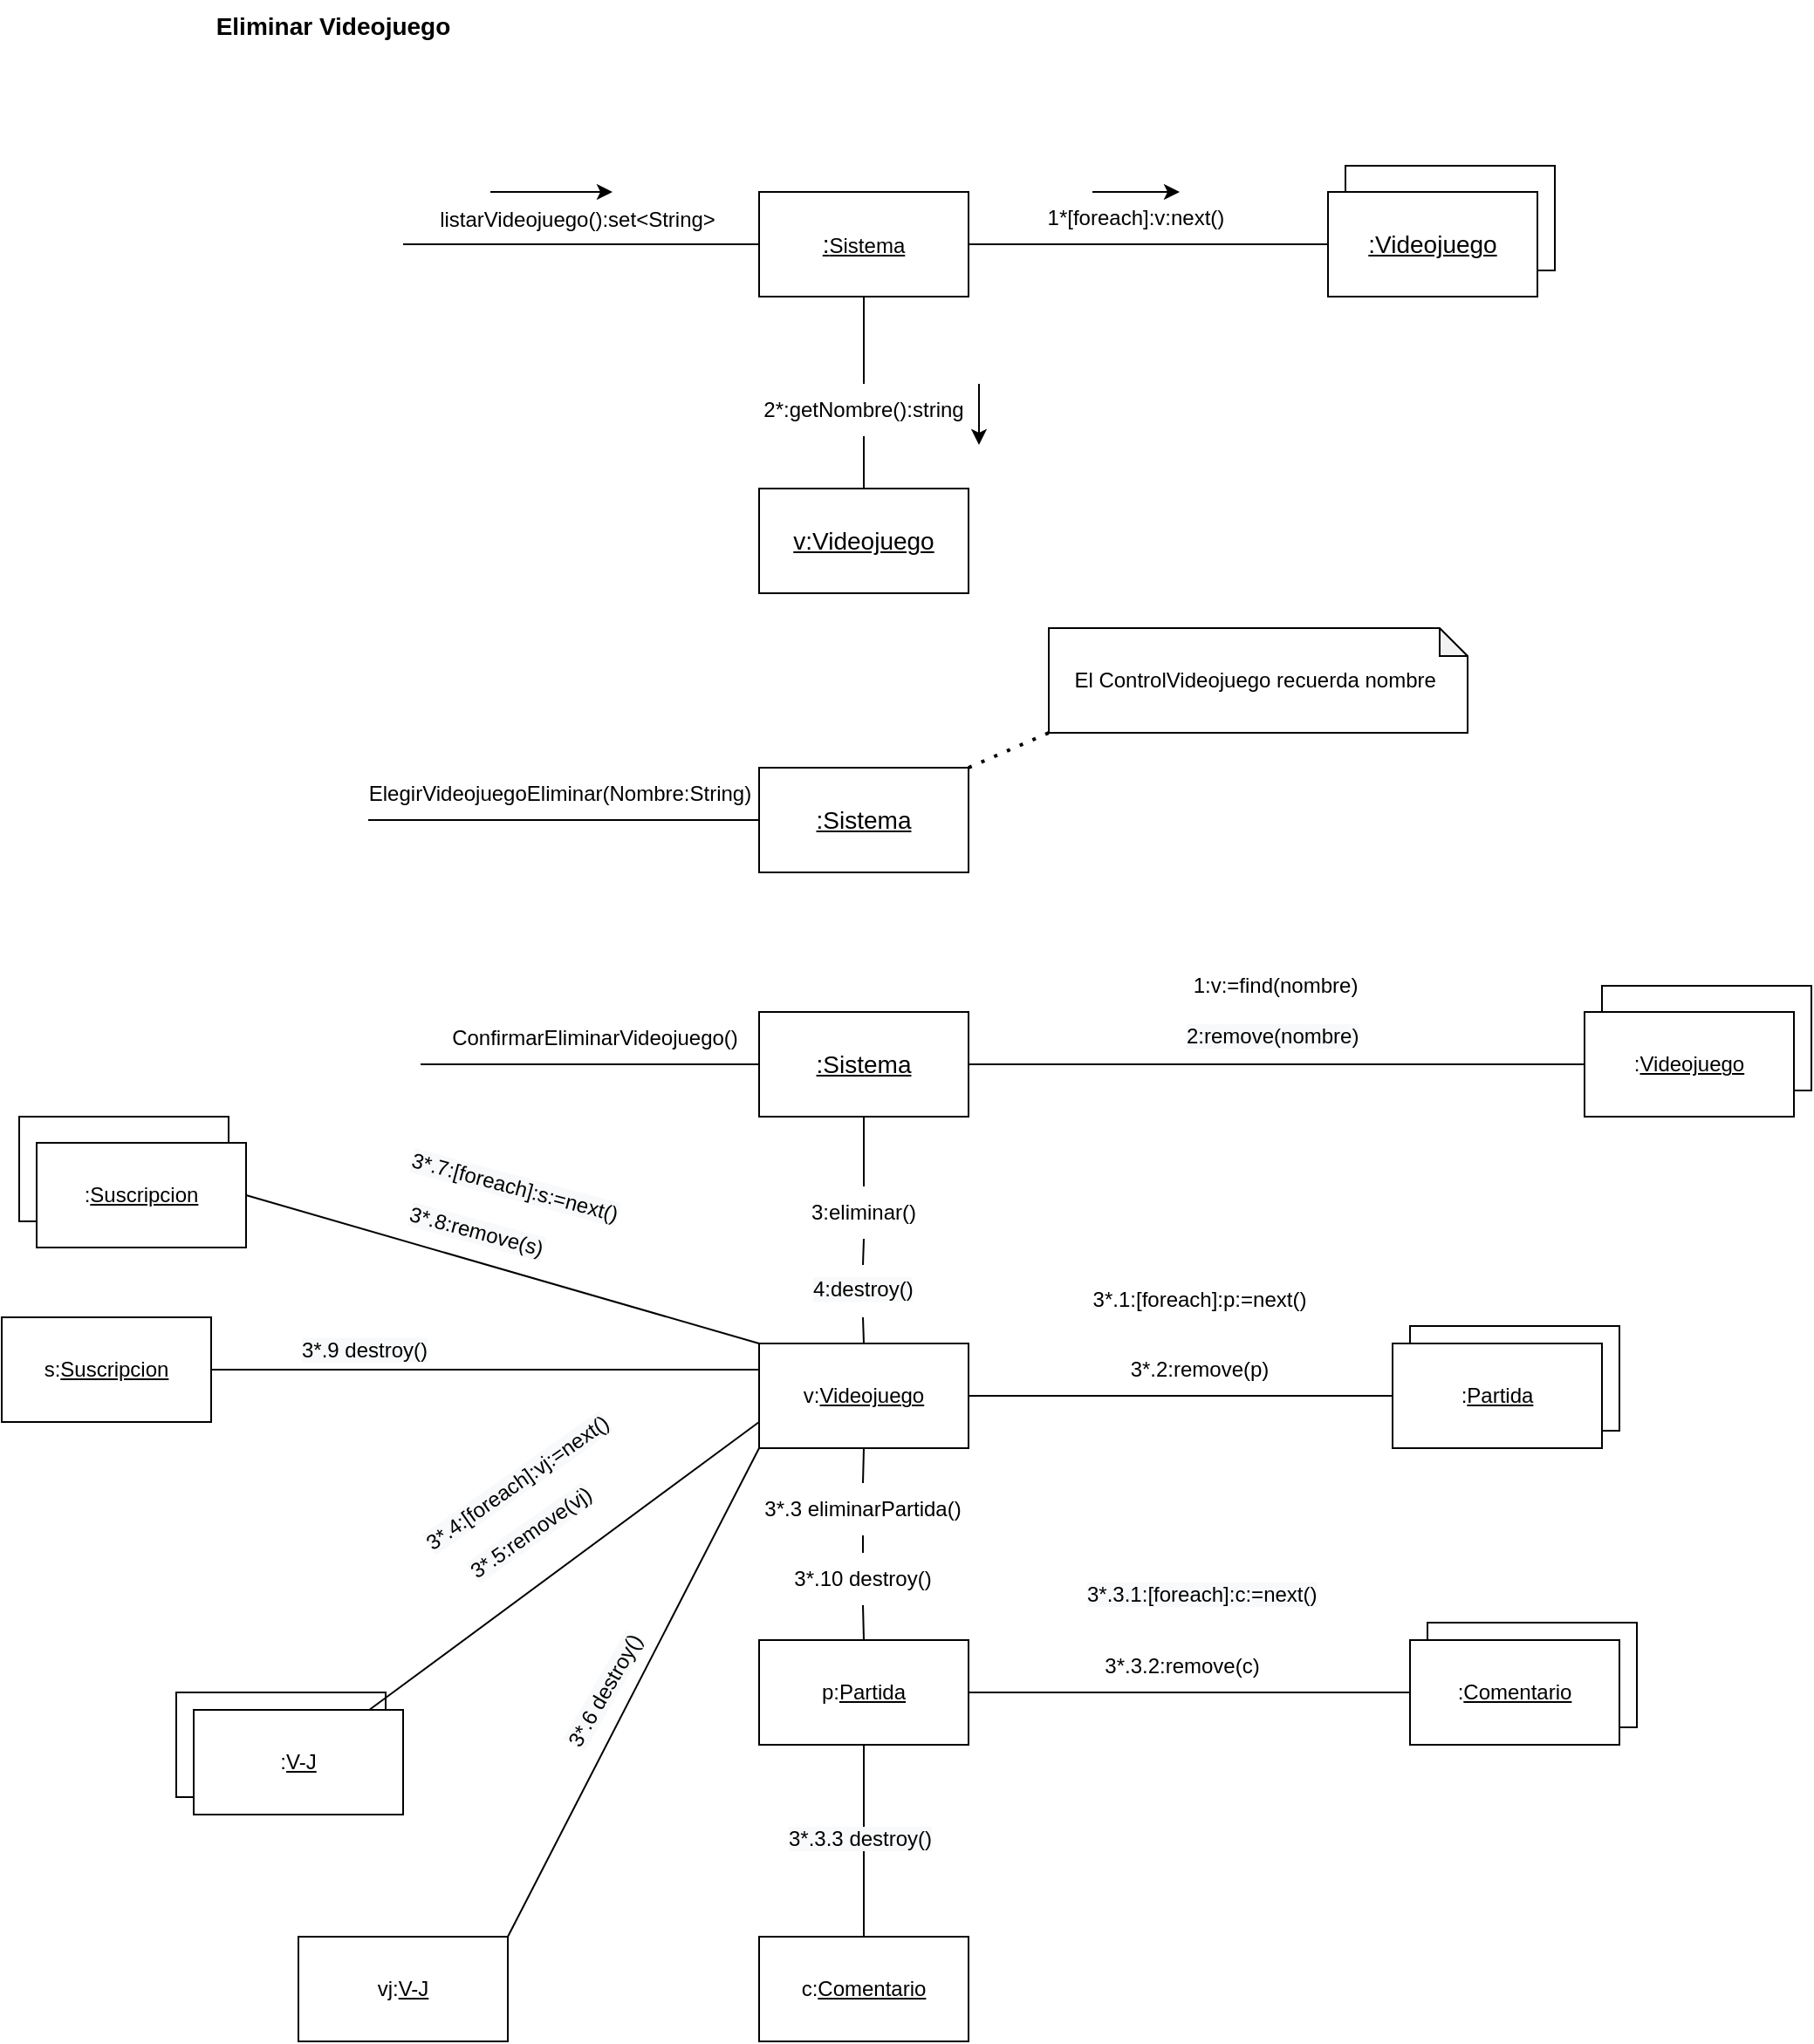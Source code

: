 <mxfile version="18.1.3" type="device"><diagram id="JXAVeyuk3tKR05udLBuu" name="Página-1"><mxGraphModel dx="2173" dy="831" grid="1" gridSize="10" guides="1" tooltips="1" connect="1" arrows="1" fold="1" page="1" pageScale="1" pageWidth="827" pageHeight="1169" math="0" shadow="0"><root><mxCell id="0"/><mxCell id="1" parent="0"/><mxCell id="dplmq2VES1DK9lik2DYt-72" value="" style="rounded=0;whiteSpace=wrap;html=1;fontSize=12;" parent="1" vertex="1"><mxGeometry x="-70" y="660" width="120" height="60" as="geometry"/></mxCell><mxCell id="dplmq2VES1DK9lik2DYt-59" value=":&lt;u&gt;Puntaje&lt;/u&gt;" style="rounded=0;whiteSpace=wrap;html=1;fontSize=12;" parent="1" vertex="1"><mxGeometry x="20" y="990" width="120" height="60" as="geometry"/></mxCell><mxCell id="dplmq2VES1DK9lik2DYt-37" value=":&lt;u&gt;Partida&lt;/u&gt;" style="rounded=0;whiteSpace=wrap;html=1;fontSize=12;" parent="1" vertex="1"><mxGeometry x="727" y="780" width="120" height="60" as="geometry"/></mxCell><mxCell id="dplmq2VES1DK9lik2DYt-30" value="" style="rounded=0;whiteSpace=wrap;html=1;fontSize=12;" parent="1" vertex="1"><mxGeometry x="837" y="585" width="120" height="60" as="geometry"/></mxCell><mxCell id="dplmq2VES1DK9lik2DYt-7" value="&lt;u&gt;:Videojuego&lt;/u&gt;" style="rounded=0;whiteSpace=wrap;html=1;fontSize=14;" parent="1" vertex="1"><mxGeometry x="690" y="115" width="120" height="60" as="geometry"/></mxCell><mxCell id="dplmq2VES1DK9lik2DYt-1" value="&lt;b&gt;&lt;font style=&quot;font-size: 14px;&quot;&gt;Eliminar Videojuego&lt;/font&gt;&lt;/b&gt;" style="text;html=1;strokeColor=none;fillColor=none;align=center;verticalAlign=middle;whiteSpace=wrap;rounded=0;" parent="1" vertex="1"><mxGeometry x="20" y="20" width="180" height="30" as="geometry"/></mxCell><mxCell id="dplmq2VES1DK9lik2DYt-2" value="" style="endArrow=none;html=1;rounded=0;fontSize=14;" parent="1" edge="1"><mxGeometry width="50" height="50" relative="1" as="geometry"><mxPoint x="150" y="160" as="sourcePoint"/><mxPoint x="360" y="160" as="targetPoint"/></mxGeometry></mxCell><mxCell id="dplmq2VES1DK9lik2DYt-3" value="&lt;font style=&quot;font-size: 12px;&quot;&gt;listarVideojuego():set&amp;lt;String&amp;gt;&lt;/font&gt;" style="text;html=1;strokeColor=none;fillColor=none;align=center;verticalAlign=middle;whiteSpace=wrap;rounded=0;fontSize=14;" parent="1" vertex="1"><mxGeometry x="220" y="130" width="60" height="30" as="geometry"/></mxCell><mxCell id="dplmq2VES1DK9lik2DYt-4" value="&lt;u&gt;:&lt;span style=&quot;font-size: 12px;&quot;&gt;Sistema&lt;/span&gt;&lt;/u&gt;" style="rounded=0;whiteSpace=wrap;html=1;fontSize=14;" parent="1" vertex="1"><mxGeometry x="354" y="130" width="120" height="60" as="geometry"/></mxCell><mxCell id="dplmq2VES1DK9lik2DYt-5" value="&lt;u&gt;:Videojuego&lt;/u&gt;" style="rounded=0;whiteSpace=wrap;html=1;fontSize=14;" parent="1" vertex="1"><mxGeometry x="680" y="130" width="120" height="60" as="geometry"/></mxCell><mxCell id="dplmq2VES1DK9lik2DYt-6" value="" style="endArrow=none;html=1;rounded=0;fontSize=12;entryX=0;entryY=0.5;entryDx=0;entryDy=0;exitX=1;exitY=0.5;exitDx=0;exitDy=0;" parent="1" source="dplmq2VES1DK9lik2DYt-4" target="dplmq2VES1DK9lik2DYt-5" edge="1"><mxGeometry width="50" height="50" relative="1" as="geometry"><mxPoint x="390" y="300" as="sourcePoint"/><mxPoint x="440" y="250" as="targetPoint"/></mxGeometry></mxCell><mxCell id="dplmq2VES1DK9lik2DYt-8" value="&lt;u&gt;v:Videojuego&lt;/u&gt;" style="rounded=0;whiteSpace=wrap;html=1;fontSize=14;" parent="1" vertex="1"><mxGeometry x="354" y="300" width="120" height="60" as="geometry"/></mxCell><mxCell id="dplmq2VES1DK9lik2DYt-9" value="" style="endArrow=none;html=1;rounded=0;fontSize=12;entryX=0.5;entryY=1;entryDx=0;entryDy=0;exitX=0.5;exitY=0;exitDx=0;exitDy=0;startArrow=none;" parent="1" source="dplmq2VES1DK9lik2DYt-11" target="dplmq2VES1DK9lik2DYt-4" edge="1"><mxGeometry width="50" height="50" relative="1" as="geometry"><mxPoint x="390" y="300" as="sourcePoint"/><mxPoint x="440" y="250" as="targetPoint"/></mxGeometry></mxCell><mxCell id="dplmq2VES1DK9lik2DYt-10" value="1*[foreach]:v:next()" style="text;html=1;strokeColor=none;fillColor=none;align=center;verticalAlign=middle;whiteSpace=wrap;rounded=0;fontSize=12;" parent="1" vertex="1"><mxGeometry x="510" y="130" width="120" height="30" as="geometry"/></mxCell><mxCell id="dplmq2VES1DK9lik2DYt-11" value="2*:getNombre():string" style="text;html=1;strokeColor=none;fillColor=none;align=center;verticalAlign=middle;whiteSpace=wrap;rounded=0;fontSize=12;" parent="1" vertex="1"><mxGeometry x="384" y="240" width="60" height="30" as="geometry"/></mxCell><mxCell id="dplmq2VES1DK9lik2DYt-12" value="" style="endArrow=none;html=1;rounded=0;fontSize=12;entryX=0.5;entryY=1;entryDx=0;entryDy=0;exitX=0.5;exitY=0;exitDx=0;exitDy=0;" parent="1" source="dplmq2VES1DK9lik2DYt-8" target="dplmq2VES1DK9lik2DYt-11" edge="1"><mxGeometry width="50" height="50" relative="1" as="geometry"><mxPoint x="414" y="300" as="sourcePoint"/><mxPoint x="414" y="190" as="targetPoint"/></mxGeometry></mxCell><mxCell id="dplmq2VES1DK9lik2DYt-13" value="" style="endArrow=classic;html=1;rounded=0;fontSize=12;" parent="1" edge="1"><mxGeometry width="50" height="50" relative="1" as="geometry"><mxPoint x="545" y="130" as="sourcePoint"/><mxPoint x="595" y="130" as="targetPoint"/></mxGeometry></mxCell><mxCell id="dplmq2VES1DK9lik2DYt-15" value="" style="endArrow=classic;html=1;rounded=0;fontSize=12;" parent="1" edge="1"><mxGeometry width="50" height="50" relative="1" as="geometry"><mxPoint x="480" y="240" as="sourcePoint"/><mxPoint x="480" y="275" as="targetPoint"/></mxGeometry></mxCell><mxCell id="dplmq2VES1DK9lik2DYt-16" value="" style="endArrow=classic;html=1;rounded=0;fontSize=12;" parent="1" edge="1"><mxGeometry width="50" height="50" relative="1" as="geometry"><mxPoint x="200" y="130" as="sourcePoint"/><mxPoint x="270" y="130" as="targetPoint"/></mxGeometry></mxCell><mxCell id="dplmq2VES1DK9lik2DYt-17" value="&lt;u&gt;:Sistema&lt;/u&gt;" style="rounded=0;whiteSpace=wrap;html=1;fontSize=14;" parent="1" vertex="1"><mxGeometry x="354" y="460" width="120" height="60" as="geometry"/></mxCell><mxCell id="dplmq2VES1DK9lik2DYt-18" value="" style="endArrow=none;html=1;rounded=0;fontSize=12;exitX=0;exitY=0.5;exitDx=0;exitDy=0;" parent="1" source="dplmq2VES1DK9lik2DYt-17" edge="1"><mxGeometry width="50" height="50" relative="1" as="geometry"><mxPoint x="450" y="410" as="sourcePoint"/><mxPoint x="130" y="490" as="targetPoint"/></mxGeometry></mxCell><mxCell id="dplmq2VES1DK9lik2DYt-19" value="ElegirVideojuegoEliminar(Nombre:String)" style="text;html=1;strokeColor=none;fillColor=none;align=center;verticalAlign=middle;whiteSpace=wrap;rounded=0;fontSize=12;" parent="1" vertex="1"><mxGeometry x="210" y="460" width="60" height="30" as="geometry"/></mxCell><mxCell id="dplmq2VES1DK9lik2DYt-22" value="El ControlVideojuego recuerda nombre&amp;nbsp;" style="shape=note;whiteSpace=wrap;html=1;backgroundOutline=1;darkOpacity=0.05;fontSize=12;size=16;" parent="1" vertex="1"><mxGeometry x="520" y="380" width="240" height="60" as="geometry"/></mxCell><mxCell id="dplmq2VES1DK9lik2DYt-24" value="" style="endArrow=none;dashed=1;html=1;dashPattern=1 3;strokeWidth=2;rounded=0;fontSize=12;entryX=0;entryY=1;entryDx=0;entryDy=0;entryPerimeter=0;exitX=1;exitY=0;exitDx=0;exitDy=0;" parent="1" source="dplmq2VES1DK9lik2DYt-17" target="dplmq2VES1DK9lik2DYt-22" edge="1"><mxGeometry width="50" height="50" relative="1" as="geometry"><mxPoint x="450" y="510" as="sourcePoint"/><mxPoint x="500" y="460" as="targetPoint"/></mxGeometry></mxCell><mxCell id="dplmq2VES1DK9lik2DYt-26" value="&lt;u&gt;:Sistema&lt;/u&gt;" style="rounded=0;whiteSpace=wrap;html=1;fontSize=14;" parent="1" vertex="1"><mxGeometry x="354" y="600" width="120" height="60" as="geometry"/></mxCell><mxCell id="dplmq2VES1DK9lik2DYt-27" value="" style="endArrow=none;html=1;rounded=0;fontSize=12;entryX=0;entryY=0.5;entryDx=0;entryDy=0;" parent="1" target="dplmq2VES1DK9lik2DYt-26" edge="1"><mxGeometry width="50" height="50" relative="1" as="geometry"><mxPoint x="160" y="630" as="sourcePoint"/><mxPoint x="500" y="560" as="targetPoint"/></mxGeometry></mxCell><mxCell id="dplmq2VES1DK9lik2DYt-28" value="ConfirmarEliminarVideojuego()" style="text;html=1;strokeColor=none;fillColor=none;align=center;verticalAlign=middle;whiteSpace=wrap;rounded=0;fontSize=12;" parent="1" vertex="1"><mxGeometry x="230" y="600" width="60" height="30" as="geometry"/></mxCell><mxCell id="dplmq2VES1DK9lik2DYt-29" value=":&lt;u&gt;Videojuego&lt;/u&gt;" style="rounded=0;whiteSpace=wrap;html=1;fontSize=12;" parent="1" vertex="1"><mxGeometry x="827" y="600" width="120" height="60" as="geometry"/></mxCell><mxCell id="dplmq2VES1DK9lik2DYt-31" value="" style="endArrow=none;html=1;rounded=0;fontSize=12;entryX=0;entryY=0.5;entryDx=0;entryDy=0;exitX=1;exitY=0.5;exitDx=0;exitDy=0;" parent="1" source="dplmq2VES1DK9lik2DYt-26" target="dplmq2VES1DK9lik2DYt-29" edge="1"><mxGeometry width="50" height="50" relative="1" as="geometry"><mxPoint x="580" y="710" as="sourcePoint"/><mxPoint x="630" y="660" as="targetPoint"/></mxGeometry></mxCell><mxCell id="dplmq2VES1DK9lik2DYt-32" value="1:v:=find(nombre)" style="text;html=1;strokeColor=none;fillColor=none;align=center;verticalAlign=middle;whiteSpace=wrap;rounded=0;fontSize=12;" parent="1" vertex="1"><mxGeometry x="620" y="570" width="60" height="30" as="geometry"/></mxCell><mxCell id="dplmq2VES1DK9lik2DYt-33" value="v:&lt;u&gt;Videojuego&lt;/u&gt;" style="rounded=0;whiteSpace=wrap;html=1;fontSize=12;" parent="1" vertex="1"><mxGeometry x="354" y="790" width="120" height="60" as="geometry"/></mxCell><mxCell id="dplmq2VES1DK9lik2DYt-35" value="" style="endArrow=none;html=1;rounded=0;fontSize=12;exitX=0.5;exitY=1;exitDx=0;exitDy=0;entryX=0.5;entryY=0;entryDx=0;entryDy=0;startArrow=none;" parent="1" source="dplmq2VES1DK9lik2DYt-81" target="dplmq2VES1DK9lik2DYt-33" edge="1"><mxGeometry width="50" height="50" relative="1" as="geometry"><mxPoint x="600" y="710" as="sourcePoint"/><mxPoint x="650" y="660" as="targetPoint"/></mxGeometry></mxCell><mxCell id="dplmq2VES1DK9lik2DYt-36" value=":&lt;u&gt;Partida&lt;/u&gt;" style="rounded=0;whiteSpace=wrap;html=1;fontSize=12;" parent="1" vertex="1"><mxGeometry x="717" y="790" width="120" height="60" as="geometry"/></mxCell><mxCell id="dplmq2VES1DK9lik2DYt-38" value="p:&lt;u&gt;Partida&lt;/u&gt;" style="rounded=0;whiteSpace=wrap;html=1;fontSize=12;" parent="1" vertex="1"><mxGeometry x="354" y="960" width="120" height="60" as="geometry"/></mxCell><mxCell id="dplmq2VES1DK9lik2DYt-39" value="&lt;span style=&quot;color: rgb(0, 0, 0); font-family: Helvetica; font-size: 12px; font-style: normal; font-variant-ligatures: normal; font-variant-caps: normal; font-weight: 400; letter-spacing: normal; orphans: 2; text-align: center; text-indent: 0px; text-transform: none; widows: 2; word-spacing: 0px; -webkit-text-stroke-width: 0px; background-color: rgb(248, 249, 250); text-decoration-thickness: initial; text-decoration-style: initial; text-decoration-color: initial; float: none; display: inline !important;&quot;&gt;2:remove(nombre)&lt;/span&gt;" style="text;whiteSpace=wrap;html=1;fontSize=12;" parent="1" vertex="1"><mxGeometry x="597" y="600" width="120" height="30" as="geometry"/></mxCell><mxCell id="dplmq2VES1DK9lik2DYt-41" value="3:eliminar()" style="text;html=1;strokeColor=none;fillColor=none;align=center;verticalAlign=middle;whiteSpace=wrap;rounded=0;fontSize=12;" parent="1" vertex="1"><mxGeometry x="384" y="700" width="60" height="30" as="geometry"/></mxCell><mxCell id="dplmq2VES1DK9lik2DYt-42" value="" style="endArrow=none;html=1;rounded=0;fontSize=12;exitX=0.5;exitY=1;exitDx=0;exitDy=0;entryX=0.5;entryY=0;entryDx=0;entryDy=0;" parent="1" source="dplmq2VES1DK9lik2DYt-26" target="dplmq2VES1DK9lik2DYt-41" edge="1"><mxGeometry width="50" height="50" relative="1" as="geometry"><mxPoint x="414" y="660" as="sourcePoint"/><mxPoint x="414" y="790" as="targetPoint"/></mxGeometry></mxCell><mxCell id="dplmq2VES1DK9lik2DYt-43" value="" style="endArrow=none;html=1;rounded=0;fontSize=12;entryX=0;entryY=0.5;entryDx=0;entryDy=0;exitX=1;exitY=0.5;exitDx=0;exitDy=0;" parent="1" source="dplmq2VES1DK9lik2DYt-33" target="dplmq2VES1DK9lik2DYt-36" edge="1"><mxGeometry width="50" height="50" relative="1" as="geometry"><mxPoint x="520" y="910" as="sourcePoint"/><mxPoint x="570" y="860" as="targetPoint"/></mxGeometry></mxCell><mxCell id="dplmq2VES1DK9lik2DYt-44" value="3*.2:remove(p)" style="text;html=1;strokeColor=none;fillColor=none;align=center;verticalAlign=middle;whiteSpace=wrap;rounded=0;fontSize=12;" parent="1" vertex="1"><mxGeometry x="540" y="790" width="133" height="30" as="geometry"/></mxCell><mxCell id="dplmq2VES1DK9lik2DYt-45" value="3*.1:[foreach]:p:=next()" style="text;html=1;strokeColor=none;fillColor=none;align=center;verticalAlign=middle;whiteSpace=wrap;rounded=0;fontSize=12;" parent="1" vertex="1"><mxGeometry x="540" y="750" width="133" height="30" as="geometry"/></mxCell><mxCell id="dplmq2VES1DK9lik2DYt-47" value="" style="endArrow=none;html=1;rounded=0;fontSize=12;entryX=0.5;entryY=1;entryDx=0;entryDy=0;exitX=0.5;exitY=0;exitDx=0;exitDy=0;startArrow=none;" parent="1" source="dplmq2VES1DK9lik2DYt-48" target="dplmq2VES1DK9lik2DYt-33" edge="1"><mxGeometry width="50" height="50" relative="1" as="geometry"><mxPoint x="520" y="910" as="sourcePoint"/><mxPoint x="570" y="860" as="targetPoint"/></mxGeometry></mxCell><mxCell id="dplmq2VES1DK9lik2DYt-48" value="3*.3 eliminarPartida()" style="text;html=1;strokeColor=none;fillColor=none;align=center;verticalAlign=middle;whiteSpace=wrap;rounded=0;fontSize=12;" parent="1" vertex="1"><mxGeometry x="348" y="870" width="131" height="30" as="geometry"/></mxCell><mxCell id="dplmq2VES1DK9lik2DYt-49" value="" style="endArrow=none;html=1;rounded=0;fontSize=12;entryX=0.5;entryY=1;entryDx=0;entryDy=0;exitX=0.5;exitY=0;exitDx=0;exitDy=0;startArrow=none;" parent="1" source="dplmq2VES1DK9lik2DYt-79" target="dplmq2VES1DK9lik2DYt-48" edge="1"><mxGeometry width="50" height="50" relative="1" as="geometry"><mxPoint x="414" y="960" as="sourcePoint"/><mxPoint x="414" y="850" as="targetPoint"/></mxGeometry></mxCell><mxCell id="dplmq2VES1DK9lik2DYt-50" value=":&lt;u&gt;Partida&lt;/u&gt;" style="rounded=0;whiteSpace=wrap;html=1;fontSize=12;" parent="1" vertex="1"><mxGeometry x="737" y="950" width="120" height="60" as="geometry"/></mxCell><mxCell id="dplmq2VES1DK9lik2DYt-51" value=":&lt;u&gt;Comentario&lt;/u&gt;" style="rounded=0;whiteSpace=wrap;html=1;fontSize=12;" parent="1" vertex="1"><mxGeometry x="727" y="960" width="120" height="60" as="geometry"/></mxCell><mxCell id="dplmq2VES1DK9lik2DYt-52" value="" style="endArrow=none;html=1;rounded=0;fontSize=12;entryX=0;entryY=0.5;entryDx=0;entryDy=0;exitX=1;exitY=0.5;exitDx=0;exitDy=0;" parent="1" source="dplmq2VES1DK9lik2DYt-38" target="dplmq2VES1DK9lik2DYt-51" edge="1"><mxGeometry width="50" height="50" relative="1" as="geometry"><mxPoint x="520" y="1000" as="sourcePoint"/><mxPoint x="570" y="950" as="targetPoint"/></mxGeometry></mxCell><mxCell id="dplmq2VES1DK9lik2DYt-53" value="c:&lt;u&gt;Comentario&lt;/u&gt;" style="rounded=0;whiteSpace=wrap;html=1;fontSize=12;" parent="1" vertex="1"><mxGeometry x="354" y="1130" width="120" height="60" as="geometry"/></mxCell><mxCell id="dplmq2VES1DK9lik2DYt-54" value="&lt;span style=&quot;color: rgb(0, 0, 0); font-family: Helvetica; font-size: 12px; font-style: normal; font-variant-ligatures: normal; font-variant-caps: normal; font-weight: 400; letter-spacing: normal; orphans: 2; text-align: center; text-indent: 0px; text-transform: none; widows: 2; word-spacing: 0px; -webkit-text-stroke-width: 0px; background-color: rgb(248, 249, 250); text-decoration-thickness: initial; text-decoration-style: initial; text-decoration-color: initial; float: none; display: inline !important;&quot;&gt;3*.3.1:[foreach]:c:=next()&lt;/span&gt;" style="text;whiteSpace=wrap;html=1;fontSize=12;" parent="1" vertex="1"><mxGeometry x="540" y="920" width="150" height="30" as="geometry"/></mxCell><mxCell id="dplmq2VES1DK9lik2DYt-55" value="3*.3.2:remove(c)" style="text;html=1;strokeColor=none;fillColor=none;align=center;verticalAlign=middle;whiteSpace=wrap;rounded=0;fontSize=12;" parent="1" vertex="1"><mxGeometry x="530" y="960" width="133" height="30" as="geometry"/></mxCell><mxCell id="dplmq2VES1DK9lik2DYt-56" value="" style="endArrow=none;html=1;rounded=0;fontSize=12;entryX=0.5;entryY=0;entryDx=0;entryDy=0;" parent="1" target="dplmq2VES1DK9lik2DYt-53" edge="1"><mxGeometry width="50" height="50" relative="1" as="geometry"><mxPoint x="414" y="1020" as="sourcePoint"/><mxPoint x="570" y="950" as="targetPoint"/></mxGeometry></mxCell><mxCell id="dplmq2VES1DK9lik2DYt-57" value="&lt;span style=&quot;color: rgb(0, 0, 0); font-family: Helvetica; font-size: 12px; font-style: normal; font-variant-ligatures: normal; font-variant-caps: normal; font-weight: 400; letter-spacing: normal; orphans: 2; text-align: center; text-indent: 0px; text-transform: none; widows: 2; word-spacing: 0px; -webkit-text-stroke-width: 0px; background-color: rgb(248, 249, 250); text-decoration-thickness: initial; text-decoration-style: initial; text-decoration-color: initial; float: none; display: inline !important;&quot;&gt;3*.3.3 destroy()&lt;/span&gt;" style="text;whiteSpace=wrap;html=1;fontSize=12;" parent="1" vertex="1"><mxGeometry x="369" y="1060" width="100" height="30" as="geometry"/></mxCell><mxCell id="dplmq2VES1DK9lik2DYt-58" value=":&lt;u&gt;V-J&lt;/u&gt;" style="rounded=0;whiteSpace=wrap;html=1;fontSize=12;" parent="1" vertex="1"><mxGeometry x="30" y="1000" width="120" height="60" as="geometry"/></mxCell><mxCell id="dplmq2VES1DK9lik2DYt-60" value="vj:&lt;u&gt;V-J&lt;/u&gt;" style="rounded=0;whiteSpace=wrap;html=1;fontSize=12;" parent="1" vertex="1"><mxGeometry x="90" y="1130" width="120" height="60" as="geometry"/></mxCell><mxCell id="dplmq2VES1DK9lik2DYt-61" value="" style="endArrow=none;html=1;rounded=0;fontSize=12;entryX=0;entryY=0.75;entryDx=0;entryDy=0;" parent="1" source="dplmq2VES1DK9lik2DYt-58" target="dplmq2VES1DK9lik2DYt-33" edge="1"><mxGeometry width="50" height="50" relative="1" as="geometry"><mxPoint x="250" y="900" as="sourcePoint"/><mxPoint x="300" y="850" as="targetPoint"/></mxGeometry></mxCell><mxCell id="dplmq2VES1DK9lik2DYt-62" value="&lt;span style=&quot;color: rgb(0, 0, 0); font-family: Helvetica; font-size: 12px; font-style: normal; font-variant-ligatures: normal; font-variant-caps: normal; font-weight: 400; letter-spacing: normal; orphans: 2; text-align: center; text-indent: 0px; text-transform: none; widows: 2; word-spacing: 0px; -webkit-text-stroke-width: 0px; background-color: rgb(248, 249, 250); text-decoration-thickness: initial; text-decoration-style: initial; text-decoration-color: initial; float: none; display: inline !important;&quot;&gt;3*.4:[foreach]:vj:=next()&lt;/span&gt;" style="text;whiteSpace=wrap;html=1;fontSize=12;rotation=-35;" parent="1" vertex="1"><mxGeometry x="150" y="850" width="150" height="30" as="geometry"/></mxCell><mxCell id="dplmq2VES1DK9lik2DYt-63" value="&lt;span style=&quot;color: rgb(0, 0, 0); font-family: Helvetica; font-size: 12px; font-style: normal; font-variant-ligatures: normal; font-variant-caps: normal; font-weight: 400; letter-spacing: normal; orphans: 2; text-align: center; text-indent: 0px; text-transform: none; widows: 2; word-spacing: 0px; -webkit-text-stroke-width: 0px; background-color: rgb(248, 249, 250); text-decoration-thickness: initial; text-decoration-style: initial; text-decoration-color: initial; float: none; display: inline !important;&quot;&gt;3*.5:remove(vj)&lt;/span&gt;" style="text;whiteSpace=wrap;html=1;fontSize=12;rotation=-35;" parent="1" vertex="1"><mxGeometry x="180" y="880" width="100" height="30" as="geometry"/></mxCell><mxCell id="dplmq2VES1DK9lik2DYt-69" value="" style="endArrow=none;html=1;rounded=0;fontSize=12;entryX=0;entryY=1;entryDx=0;entryDy=0;exitX=1;exitY=0;exitDx=0;exitDy=0;" parent="1" source="dplmq2VES1DK9lik2DYt-60" target="dplmq2VES1DK9lik2DYt-33" edge="1"><mxGeometry width="50" height="50" relative="1" as="geometry"><mxPoint x="260" y="900" as="sourcePoint"/><mxPoint x="310" y="850" as="targetPoint"/></mxGeometry></mxCell><mxCell id="dplmq2VES1DK9lik2DYt-70" value="&lt;span style=&quot;color: rgb(0, 0, 0); font-family: Helvetica; font-size: 12px; font-style: normal; font-variant-ligatures: normal; font-variant-caps: normal; font-weight: 400; letter-spacing: normal; orphans: 2; text-align: center; text-indent: 0px; text-transform: none; widows: 2; word-spacing: 0px; -webkit-text-stroke-width: 0px; background-color: rgb(248, 249, 250); text-decoration-thickness: initial; text-decoration-style: initial; text-decoration-color: initial; float: none; display: inline !important;&quot;&gt;3*.6 destroy()&lt;/span&gt;" style="text;whiteSpace=wrap;html=1;fontSize=12;rotation=-60;" parent="1" vertex="1"><mxGeometry x="220" y="960" width="110" height="30" as="geometry"/></mxCell><mxCell id="dplmq2VES1DK9lik2DYt-71" value=":&lt;u&gt;Suscripcion&lt;/u&gt;" style="rounded=0;whiteSpace=wrap;html=1;fontSize=12;" parent="1" vertex="1"><mxGeometry x="-60" y="675" width="120" height="60" as="geometry"/></mxCell><mxCell id="dplmq2VES1DK9lik2DYt-73" value="s:&lt;u&gt;Suscripcion&lt;/u&gt;" style="rounded=0;whiteSpace=wrap;html=1;fontSize=12;" parent="1" vertex="1"><mxGeometry x="-80" y="775" width="120" height="60" as="geometry"/></mxCell><mxCell id="dplmq2VES1DK9lik2DYt-74" value="" style="endArrow=none;html=1;rounded=0;fontSize=12;entryX=0;entryY=0;entryDx=0;entryDy=0;exitX=1;exitY=0.5;exitDx=0;exitDy=0;" parent="1" source="dplmq2VES1DK9lik2DYt-71" target="dplmq2VES1DK9lik2DYt-33" edge="1"><mxGeometry width="50" height="50" relative="1" as="geometry"><mxPoint x="150" y="840" as="sourcePoint"/><mxPoint x="200" y="790" as="targetPoint"/></mxGeometry></mxCell><mxCell id="dplmq2VES1DK9lik2DYt-75" value="" style="endArrow=none;html=1;rounded=0;fontSize=12;entryX=0;entryY=0.25;entryDx=0;entryDy=0;exitX=1;exitY=0.5;exitDx=0;exitDy=0;" parent="1" source="dplmq2VES1DK9lik2DYt-73" target="dplmq2VES1DK9lik2DYt-33" edge="1"><mxGeometry width="50" height="50" relative="1" as="geometry"><mxPoint x="150" y="840" as="sourcePoint"/><mxPoint x="200" y="790" as="targetPoint"/></mxGeometry></mxCell><mxCell id="dplmq2VES1DK9lik2DYt-76" value="&lt;span style=&quot;color: rgb(0, 0, 0); font-family: Helvetica; font-size: 12px; font-style: normal; font-variant-ligatures: normal; font-variant-caps: normal; font-weight: 400; letter-spacing: normal; orphans: 2; text-align: center; text-indent: 0px; text-transform: none; widows: 2; word-spacing: 0px; -webkit-text-stroke-width: 0px; background-color: rgb(248, 249, 250); text-decoration-thickness: initial; text-decoration-style: initial; text-decoration-color: initial; float: none; display: inline !important;&quot;&gt;3*.7:[foreach]:s:=next()&lt;/span&gt;" style="text;whiteSpace=wrap;html=1;fontSize=12;rotation=15;" parent="1" vertex="1"><mxGeometry x="150" y="690" width="150" height="30" as="geometry"/></mxCell><mxCell id="dplmq2VES1DK9lik2DYt-77" value="&lt;span style=&quot;color: rgb(0, 0, 0); font-family: Helvetica; font-size: 12px; font-style: normal; font-variant-ligatures: normal; font-variant-caps: normal; font-weight: 400; letter-spacing: normal; orphans: 2; text-align: center; text-indent: 0px; text-transform: none; widows: 2; word-spacing: 0px; -webkit-text-stroke-width: 0px; background-color: rgb(248, 249, 250); text-decoration-thickness: initial; text-decoration-style: initial; text-decoration-color: initial; float: none; display: inline !important;&quot;&gt;3*.8:remove(s)&lt;/span&gt;" style="text;whiteSpace=wrap;html=1;fontSize=12;rotation=15;" parent="1" vertex="1"><mxGeometry x="150" y="715" width="110" height="30" as="geometry"/></mxCell><mxCell id="dplmq2VES1DK9lik2DYt-78" value="&lt;span style=&quot;color: rgb(0, 0, 0); font-family: Helvetica; font-size: 12px; font-style: normal; font-variant-ligatures: normal; font-variant-caps: normal; font-weight: 400; letter-spacing: normal; orphans: 2; text-align: center; text-indent: 0px; text-transform: none; widows: 2; word-spacing: 0px; -webkit-text-stroke-width: 0px; background-color: rgb(248, 249, 250); text-decoration-thickness: initial; text-decoration-style: initial; text-decoration-color: initial; float: none; display: inline !important;&quot;&gt;3*.9 destroy()&lt;/span&gt;" style="text;whiteSpace=wrap;html=1;fontSize=12;" parent="1" vertex="1"><mxGeometry x="90" y="780" width="100" height="30" as="geometry"/></mxCell><mxCell id="dplmq2VES1DK9lik2DYt-79" value="3*.10 destroy()" style="text;html=1;strokeColor=none;fillColor=none;align=center;verticalAlign=middle;whiteSpace=wrap;rounded=0;fontSize=12;" parent="1" vertex="1"><mxGeometry x="365.25" y="910" width="96.5" height="30" as="geometry"/></mxCell><mxCell id="dplmq2VES1DK9lik2DYt-80" value="" style="endArrow=none;html=1;rounded=0;fontSize=12;entryX=0.5;entryY=1;entryDx=0;entryDy=0;exitX=0.5;exitY=0;exitDx=0;exitDy=0;" parent="1" source="dplmq2VES1DK9lik2DYt-38" target="dplmq2VES1DK9lik2DYt-79" edge="1"><mxGeometry width="50" height="50" relative="1" as="geometry"><mxPoint x="414" y="960" as="sourcePoint"/><mxPoint x="413.5" y="900" as="targetPoint"/></mxGeometry></mxCell><mxCell id="dplmq2VES1DK9lik2DYt-81" value="&lt;span style=&quot;color: rgb(0, 0, 0); font-family: Helvetica; font-size: 12px; font-style: normal; font-variant-ligatures: normal; font-variant-caps: normal; font-weight: 400; letter-spacing: normal; orphans: 2; text-align: center; text-indent: 0px; text-transform: none; widows: 2; word-spacing: 0px; -webkit-text-stroke-width: 0px; background-color: rgb(248, 249, 250); text-decoration-thickness: initial; text-decoration-style: initial; text-decoration-color: initial; float: none; display: inline !important;&quot;&gt;4:destroy()&lt;/span&gt;" style="text;whiteSpace=wrap;html=1;fontSize=12;" parent="1" vertex="1"><mxGeometry x="383" y="745" width="61" height="30" as="geometry"/></mxCell><mxCell id="dplmq2VES1DK9lik2DYt-82" value="" style="endArrow=none;html=1;rounded=0;fontSize=12;exitX=0.5;exitY=1;exitDx=0;exitDy=0;entryX=0.5;entryY=0;entryDx=0;entryDy=0;startArrow=none;" parent="1" source="dplmq2VES1DK9lik2DYt-41" target="dplmq2VES1DK9lik2DYt-81" edge="1"><mxGeometry width="50" height="50" relative="1" as="geometry"><mxPoint x="414" y="730" as="sourcePoint"/><mxPoint x="414" y="790" as="targetPoint"/></mxGeometry></mxCell></root></mxGraphModel></diagram></mxfile>